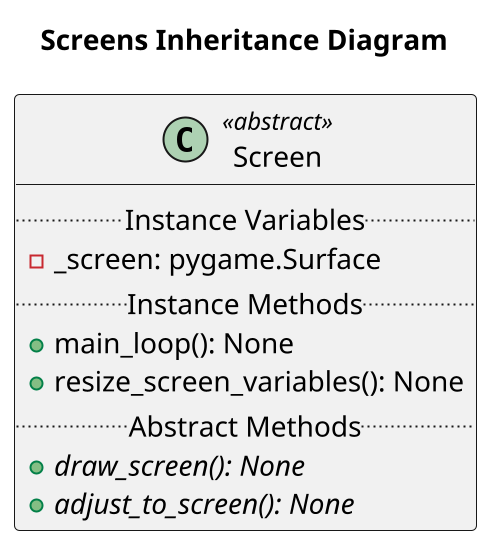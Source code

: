 @startuml
scale 2
title "Screens Inheritance Diagram"
    class Screen  <<abstract>>{
    ..Instance Variables..
    - _screen: pygame.Surface
    ..Instance Methods..
    + main_loop(): None
    + resize_screen_variables(): None
    ..Abstract Methods..
    {abstract} + draw_screen(): None
    {abstract} + adjust_to_screen(): None
}
@enduml